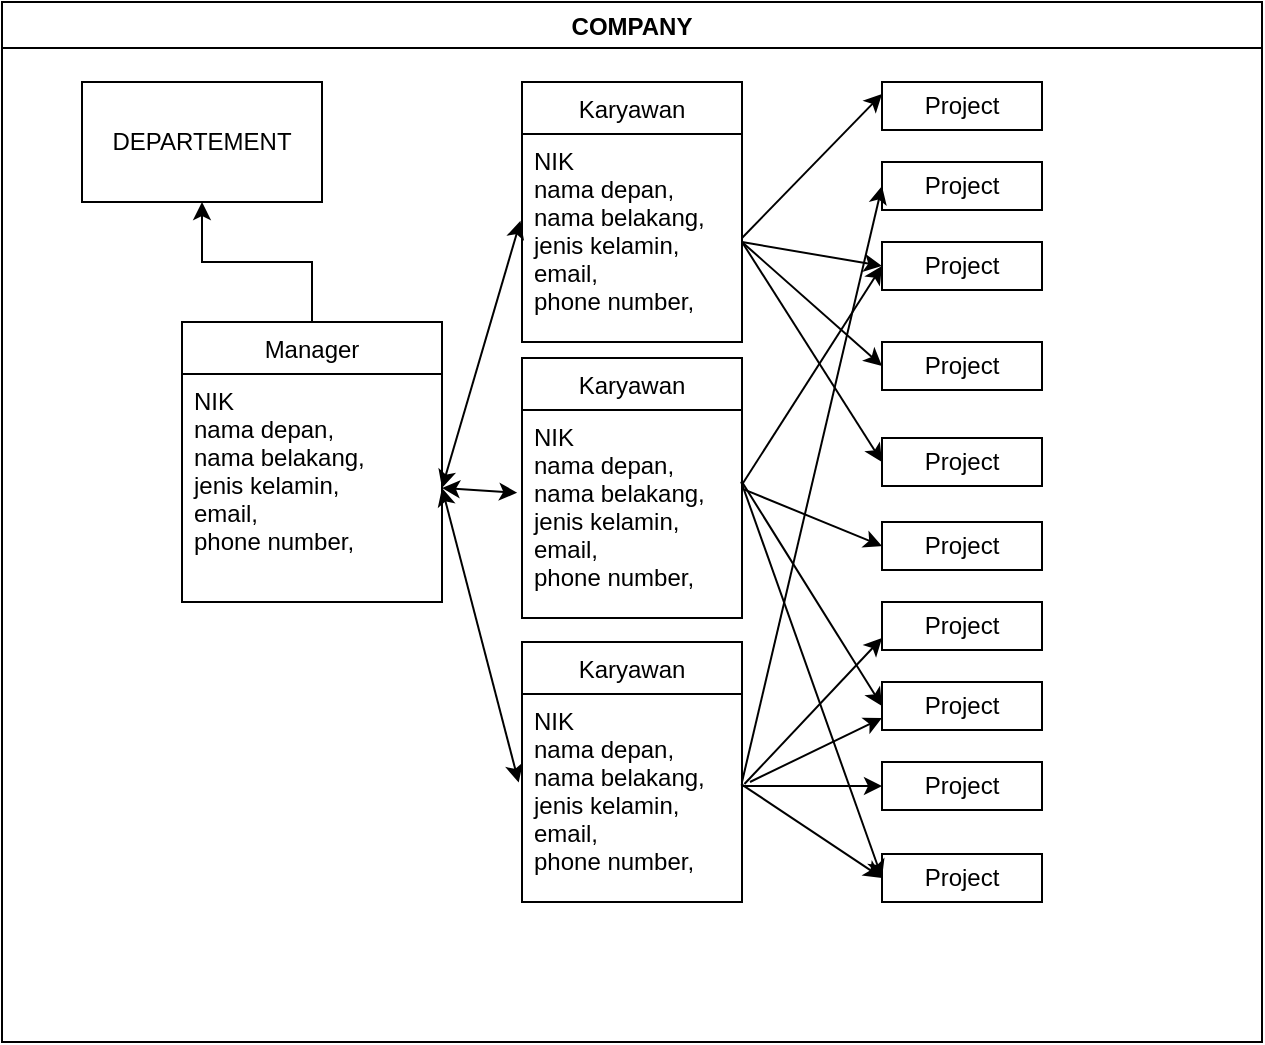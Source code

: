 <mxfile version="14.3.0" type="github">
  <diagram id="z4AMhk3ZuXy9Z-CBa4G0" name="Page-1">
    <mxGraphModel dx="998" dy="580" grid="1" gridSize="10" guides="1" tooltips="1" connect="1" arrows="1" fold="1" page="1" pageScale="1" pageWidth="850" pageHeight="1100" math="0" shadow="0">
      <root>
        <mxCell id="0" />
        <mxCell id="1" parent="0" />
        <mxCell id="fY4K_UggZufUkf1pUBYy-13" value="COMPANY" style="swimlane;" vertex="1" parent="1">
          <mxGeometry x="90" y="20" width="630" height="520" as="geometry" />
        </mxCell>
        <UserObject label="DEPARTEMENT" treeRoot="1" id="fY4K_UggZufUkf1pUBYy-14">
          <mxCell style="whiteSpace=wrap;html=1;align=center;treeFolding=1;treeMoving=1;newEdgeStyle={&quot;edgeStyle&quot;:&quot;elbowEdgeStyle&quot;,&quot;startArrow&quot;:&quot;none&quot;,&quot;endArrow&quot;:&quot;none&quot;};" vertex="1" parent="fY4K_UggZufUkf1pUBYy-13">
            <mxGeometry x="40" y="40" width="120" height="60" as="geometry" />
          </mxCell>
        </UserObject>
        <mxCell id="fY4K_UggZufUkf1pUBYy-19" style="edgeStyle=orthogonalEdgeStyle;rounded=0;orthogonalLoop=1;jettySize=auto;html=1;entryX=0.5;entryY=1;entryDx=0;entryDy=0;" edge="1" parent="fY4K_UggZufUkf1pUBYy-13" source="fY4K_UggZufUkf1pUBYy-17" target="fY4K_UggZufUkf1pUBYy-14">
          <mxGeometry relative="1" as="geometry" />
        </mxCell>
        <mxCell id="fY4K_UggZufUkf1pUBYy-17" value="Manager" style="swimlane;fontStyle=0;childLayout=stackLayout;horizontal=1;startSize=26;fillColor=none;horizontalStack=0;resizeParent=1;resizeParentMax=0;resizeLast=0;collapsible=1;marginBottom=0;" vertex="1" parent="fY4K_UggZufUkf1pUBYy-13">
          <mxGeometry x="90" y="160" width="130" height="140" as="geometry" />
        </mxCell>
        <mxCell id="fY4K_UggZufUkf1pUBYy-18" value="NIK&#xa;nama depan,&#xa;nama belakang,&#xa;jenis kelamin,&#xa;email,&#xa;phone number," style="text;strokeColor=none;fillColor=none;align=left;verticalAlign=top;spacingLeft=4;spacingRight=4;overflow=hidden;rotatable=0;points=[[0,0.5],[1,0.5]];portConstraint=eastwest;" vertex="1" parent="fY4K_UggZufUkf1pUBYy-17">
          <mxGeometry y="26" width="130" height="114" as="geometry" />
        </mxCell>
        <mxCell id="fY4K_UggZufUkf1pUBYy-21" value="Karyawan" style="swimlane;fontStyle=0;childLayout=stackLayout;horizontal=1;startSize=26;fillColor=none;horizontalStack=0;resizeParent=1;resizeParentMax=0;resizeLast=0;collapsible=1;marginBottom=0;" vertex="1" parent="fY4K_UggZufUkf1pUBYy-13">
          <mxGeometry x="260" y="320" width="110" height="130" as="geometry" />
        </mxCell>
        <mxCell id="fY4K_UggZufUkf1pUBYy-22" value="NIK&#xa;nama depan,&#xa;nama belakang,&#xa;jenis kelamin,&#xa;email,&#xa;phone number," style="text;strokeColor=none;fillColor=none;align=left;verticalAlign=top;spacingLeft=4;spacingRight=4;overflow=hidden;rotatable=0;points=[[0,0.5],[1,0.5]];portConstraint=eastwest;" vertex="1" parent="fY4K_UggZufUkf1pUBYy-21">
          <mxGeometry y="26" width="110" height="104" as="geometry" />
        </mxCell>
        <mxCell id="fY4K_UggZufUkf1pUBYy-25" value="Karyawan" style="swimlane;fontStyle=0;childLayout=stackLayout;horizontal=1;startSize=26;fillColor=none;horizontalStack=0;resizeParent=1;resizeParentMax=0;resizeLast=0;collapsible=1;marginBottom=0;" vertex="1" parent="fY4K_UggZufUkf1pUBYy-13">
          <mxGeometry x="260" y="178" width="110" height="130" as="geometry" />
        </mxCell>
        <mxCell id="fY4K_UggZufUkf1pUBYy-26" value="NIK&#xa;nama depan,&#xa;nama belakang,&#xa;jenis kelamin,&#xa;email,&#xa;phone number," style="text;strokeColor=none;fillColor=none;align=left;verticalAlign=top;spacingLeft=4;spacingRight=4;overflow=hidden;rotatable=0;points=[[0,0.5],[1,0.5]];portConstraint=eastwest;" vertex="1" parent="fY4K_UggZufUkf1pUBYy-25">
          <mxGeometry y="26" width="110" height="104" as="geometry" />
        </mxCell>
        <mxCell id="fY4K_UggZufUkf1pUBYy-27" value="Karyawan" style="swimlane;fontStyle=0;childLayout=stackLayout;horizontal=1;startSize=26;fillColor=none;horizontalStack=0;resizeParent=1;resizeParentMax=0;resizeLast=0;collapsible=1;marginBottom=0;" vertex="1" parent="fY4K_UggZufUkf1pUBYy-13">
          <mxGeometry x="260" y="40" width="110" height="130" as="geometry" />
        </mxCell>
        <mxCell id="fY4K_UggZufUkf1pUBYy-28" value="NIK&#xa;nama depan,&#xa;nama belakang,&#xa;jenis kelamin,&#xa;email,&#xa;phone number," style="text;strokeColor=none;fillColor=none;align=left;verticalAlign=top;spacingLeft=4;spacingRight=4;overflow=hidden;rotatable=0;points=[[0,0.5],[1,0.5]];portConstraint=eastwest;" vertex="1" parent="fY4K_UggZufUkf1pUBYy-27">
          <mxGeometry y="26" width="110" height="104" as="geometry" />
        </mxCell>
        <UserObject label="Project" treeRoot="1" id="fY4K_UggZufUkf1pUBYy-32">
          <mxCell style="whiteSpace=wrap;html=1;align=center;treeFolding=1;treeMoving=1;newEdgeStyle={&quot;edgeStyle&quot;:&quot;elbowEdgeStyle&quot;,&quot;startArrow&quot;:&quot;none&quot;,&quot;endArrow&quot;:&quot;none&quot;};" vertex="1" parent="fY4K_UggZufUkf1pUBYy-13">
            <mxGeometry x="440" y="40" width="80" height="24" as="geometry" />
          </mxCell>
        </UserObject>
        <UserObject label="Project" treeRoot="1" id="fY4K_UggZufUkf1pUBYy-65">
          <mxCell style="whiteSpace=wrap;html=1;align=center;treeFolding=1;treeMoving=1;newEdgeStyle={&quot;edgeStyle&quot;:&quot;elbowEdgeStyle&quot;,&quot;startArrow&quot;:&quot;none&quot;,&quot;endArrow&quot;:&quot;none&quot;};" vertex="1" parent="fY4K_UggZufUkf1pUBYy-13">
            <mxGeometry x="440" y="80" width="80" height="24" as="geometry" />
          </mxCell>
        </UserObject>
        <UserObject label="Project" treeRoot="1" id="fY4K_UggZufUkf1pUBYy-66">
          <mxCell style="whiteSpace=wrap;html=1;align=center;treeFolding=1;treeMoving=1;newEdgeStyle={&quot;edgeStyle&quot;:&quot;elbowEdgeStyle&quot;,&quot;startArrow&quot;:&quot;none&quot;,&quot;endArrow&quot;:&quot;none&quot;};" vertex="1" parent="fY4K_UggZufUkf1pUBYy-13">
            <mxGeometry x="440" y="120" width="80" height="24" as="geometry" />
          </mxCell>
        </UserObject>
        <UserObject label="Project" treeRoot="1" id="fY4K_UggZufUkf1pUBYy-67">
          <mxCell style="whiteSpace=wrap;html=1;align=center;treeFolding=1;treeMoving=1;newEdgeStyle={&quot;edgeStyle&quot;:&quot;elbowEdgeStyle&quot;,&quot;startArrow&quot;:&quot;none&quot;,&quot;endArrow&quot;:&quot;none&quot;};" vertex="1" parent="fY4K_UggZufUkf1pUBYy-13">
            <mxGeometry x="440" y="170" width="80" height="24" as="geometry" />
          </mxCell>
        </UserObject>
        <UserObject label="Project" treeRoot="1" id="fY4K_UggZufUkf1pUBYy-68">
          <mxCell style="whiteSpace=wrap;html=1;align=center;treeFolding=1;treeMoving=1;newEdgeStyle={&quot;edgeStyle&quot;:&quot;elbowEdgeStyle&quot;,&quot;startArrow&quot;:&quot;none&quot;,&quot;endArrow&quot;:&quot;none&quot;};" vertex="1" parent="fY4K_UggZufUkf1pUBYy-13">
            <mxGeometry x="440" y="218" width="80" height="24" as="geometry" />
          </mxCell>
        </UserObject>
        <UserObject label="Project" treeRoot="1" id="fY4K_UggZufUkf1pUBYy-69">
          <mxCell style="whiteSpace=wrap;html=1;align=center;treeFolding=1;treeMoving=1;newEdgeStyle={&quot;edgeStyle&quot;:&quot;elbowEdgeStyle&quot;,&quot;startArrow&quot;:&quot;none&quot;,&quot;endArrow&quot;:&quot;none&quot;};" vertex="1" parent="fY4K_UggZufUkf1pUBYy-13">
            <mxGeometry x="440" y="260" width="80" height="24" as="geometry" />
          </mxCell>
        </UserObject>
        <UserObject label="Project" treeRoot="1" id="fY4K_UggZufUkf1pUBYy-70">
          <mxCell style="whiteSpace=wrap;html=1;align=center;treeFolding=1;treeMoving=1;newEdgeStyle={&quot;edgeStyle&quot;:&quot;elbowEdgeStyle&quot;,&quot;startArrow&quot;:&quot;none&quot;,&quot;endArrow&quot;:&quot;none&quot;};" vertex="1" parent="fY4K_UggZufUkf1pUBYy-13">
            <mxGeometry x="440" y="300" width="80" height="24" as="geometry" />
          </mxCell>
        </UserObject>
        <UserObject label="Project" treeRoot="1" id="fY4K_UggZufUkf1pUBYy-71">
          <mxCell style="whiteSpace=wrap;html=1;align=center;treeFolding=1;treeMoving=1;newEdgeStyle={&quot;edgeStyle&quot;:&quot;elbowEdgeStyle&quot;,&quot;startArrow&quot;:&quot;none&quot;,&quot;endArrow&quot;:&quot;none&quot;};" vertex="1" parent="fY4K_UggZufUkf1pUBYy-13">
            <mxGeometry x="440" y="380" width="80" height="24" as="geometry" />
          </mxCell>
        </UserObject>
        <UserObject label="Project" treeRoot="1" id="fY4K_UggZufUkf1pUBYy-72">
          <mxCell style="whiteSpace=wrap;html=1;align=center;treeFolding=1;treeMoving=1;newEdgeStyle={&quot;edgeStyle&quot;:&quot;elbowEdgeStyle&quot;,&quot;startArrow&quot;:&quot;none&quot;,&quot;endArrow&quot;:&quot;none&quot;};" vertex="1" parent="fY4K_UggZufUkf1pUBYy-13">
            <mxGeometry x="440" y="426" width="80" height="24" as="geometry" />
          </mxCell>
        </UserObject>
        <UserObject label="Project" treeRoot="1" id="fY4K_UggZufUkf1pUBYy-73">
          <mxCell style="whiteSpace=wrap;html=1;align=center;treeFolding=1;treeMoving=1;newEdgeStyle={&quot;edgeStyle&quot;:&quot;elbowEdgeStyle&quot;,&quot;startArrow&quot;:&quot;none&quot;,&quot;endArrow&quot;:&quot;none&quot;};" vertex="1" parent="fY4K_UggZufUkf1pUBYy-13">
            <mxGeometry x="440" y="340" width="80" height="24" as="geometry" />
          </mxCell>
        </UserObject>
        <mxCell id="fY4K_UggZufUkf1pUBYy-78" value="" style="endArrow=classic;startArrow=classic;html=1;entryX=-0.007;entryY=0.417;entryDx=0;entryDy=0;entryPerimeter=0;exitX=1;exitY=0.5;exitDx=0;exitDy=0;" edge="1" parent="fY4K_UggZufUkf1pUBYy-13" source="fY4K_UggZufUkf1pUBYy-18" target="fY4K_UggZufUkf1pUBYy-28">
          <mxGeometry width="50" height="50" relative="1" as="geometry">
            <mxPoint x="100" y="390" as="sourcePoint" />
            <mxPoint x="150" y="340" as="targetPoint" />
          </mxGeometry>
        </mxCell>
        <mxCell id="fY4K_UggZufUkf1pUBYy-79" value="" style="endArrow=classic;startArrow=classic;html=1;entryX=-0.022;entryY=0.398;entryDx=0;entryDy=0;entryPerimeter=0;exitX=1;exitY=0.5;exitDx=0;exitDy=0;" edge="1" parent="fY4K_UggZufUkf1pUBYy-13" source="fY4K_UggZufUkf1pUBYy-18" target="fY4K_UggZufUkf1pUBYy-26">
          <mxGeometry width="50" height="50" relative="1" as="geometry">
            <mxPoint x="120" y="410" as="sourcePoint" />
            <mxPoint x="170" y="360" as="targetPoint" />
          </mxGeometry>
        </mxCell>
        <mxCell id="fY4K_UggZufUkf1pUBYy-80" value="" style="endArrow=classic;startArrow=classic;html=1;entryX=-0.015;entryY=0.425;entryDx=0;entryDy=0;entryPerimeter=0;exitX=1;exitY=0.5;exitDx=0;exitDy=0;" edge="1" parent="fY4K_UggZufUkf1pUBYy-13" source="fY4K_UggZufUkf1pUBYy-18" target="fY4K_UggZufUkf1pUBYy-22">
          <mxGeometry width="50" height="50" relative="1" as="geometry">
            <mxPoint x="140" y="430" as="sourcePoint" />
            <mxPoint x="190" y="380" as="targetPoint" />
          </mxGeometry>
        </mxCell>
        <mxCell id="fY4K_UggZufUkf1pUBYy-81" value="" style="endArrow=classic;html=1;entryX=0;entryY=0.25;entryDx=0;entryDy=0;exitX=1;exitY=0.5;exitDx=0;exitDy=0;" edge="1" parent="fY4K_UggZufUkf1pUBYy-13" source="fY4K_UggZufUkf1pUBYy-28" target="fY4K_UggZufUkf1pUBYy-32">
          <mxGeometry width="50" height="50" relative="1" as="geometry">
            <mxPoint x="110" y="440" as="sourcePoint" />
            <mxPoint x="160" y="390" as="targetPoint" />
          </mxGeometry>
        </mxCell>
        <mxCell id="fY4K_UggZufUkf1pUBYy-82" value="" style="endArrow=classic;html=1;entryX=0;entryY=0.5;entryDx=0;entryDy=0;exitX=1.004;exitY=0.352;exitDx=0;exitDy=0;exitPerimeter=0;" edge="1" parent="fY4K_UggZufUkf1pUBYy-13" source="fY4K_UggZufUkf1pUBYy-26" target="fY4K_UggZufUkf1pUBYy-66">
          <mxGeometry width="50" height="50" relative="1" as="geometry">
            <mxPoint x="380" y="200" as="sourcePoint" />
            <mxPoint x="430" y="150" as="targetPoint" />
          </mxGeometry>
        </mxCell>
        <mxCell id="fY4K_UggZufUkf1pUBYy-83" value="" style="endArrow=classic;html=1;entryX=0;entryY=0.5;entryDx=0;entryDy=0;" edge="1" parent="fY4K_UggZufUkf1pUBYy-13" target="fY4K_UggZufUkf1pUBYy-66">
          <mxGeometry width="50" height="50" relative="1" as="geometry">
            <mxPoint x="370" y="120" as="sourcePoint" />
            <mxPoint x="160" y="330" as="targetPoint" />
          </mxGeometry>
        </mxCell>
        <mxCell id="fY4K_UggZufUkf1pUBYy-84" value="" style="endArrow=classic;html=1;entryX=0;entryY=0.5;entryDx=0;entryDy=0;exitX=1.011;exitY=0.383;exitDx=0;exitDy=0;exitPerimeter=0;" edge="1" parent="fY4K_UggZufUkf1pUBYy-13" source="fY4K_UggZufUkf1pUBYy-26" target="fY4K_UggZufUkf1pUBYy-69">
          <mxGeometry width="50" height="50" relative="1" as="geometry">
            <mxPoint x="160" y="420" as="sourcePoint" />
            <mxPoint x="210" y="370" as="targetPoint" />
          </mxGeometry>
        </mxCell>
        <mxCell id="fY4K_UggZufUkf1pUBYy-85" value="" style="endArrow=classic;html=1;entryX=0;entryY=0.75;entryDx=0;entryDy=0;exitX=1.011;exitY=0.433;exitDx=0;exitDy=0;exitPerimeter=0;" edge="1" parent="fY4K_UggZufUkf1pUBYy-13" source="fY4K_UggZufUkf1pUBYy-22" target="fY4K_UggZufUkf1pUBYy-70">
          <mxGeometry width="50" height="50" relative="1" as="geometry">
            <mxPoint x="130" y="480" as="sourcePoint" />
            <mxPoint x="180" y="430" as="targetPoint" />
          </mxGeometry>
        </mxCell>
        <mxCell id="fY4K_UggZufUkf1pUBYy-86" value="" style="endArrow=classic;html=1;entryX=0;entryY=0.75;entryDx=0;entryDy=0;" edge="1" parent="fY4K_UggZufUkf1pUBYy-13" target="fY4K_UggZufUkf1pUBYy-73">
          <mxGeometry width="50" height="50" relative="1" as="geometry">
            <mxPoint x="374" y="390" as="sourcePoint" />
            <mxPoint x="170" y="390" as="targetPoint" />
          </mxGeometry>
        </mxCell>
        <mxCell id="fY4K_UggZufUkf1pUBYy-87" value="" style="endArrow=classic;html=1;entryX=0;entryY=0.5;entryDx=0;entryDy=0;" edge="1" parent="fY4K_UggZufUkf1pUBYy-13" target="fY4K_UggZufUkf1pUBYy-71">
          <mxGeometry width="50" height="50" relative="1" as="geometry">
            <mxPoint x="370" y="392" as="sourcePoint" />
            <mxPoint x="160" y="360" as="targetPoint" />
          </mxGeometry>
        </mxCell>
        <mxCell id="fY4K_UggZufUkf1pUBYy-88" value="" style="endArrow=classic;html=1;entryX=0;entryY=0.5;entryDx=0;entryDy=0;exitX=0.996;exitY=0.433;exitDx=0;exitDy=0;exitPerimeter=0;" edge="1" parent="fY4K_UggZufUkf1pUBYy-13" source="fY4K_UggZufUkf1pUBYy-22" target="fY4K_UggZufUkf1pUBYy-72">
          <mxGeometry width="50" height="50" relative="1" as="geometry">
            <mxPoint x="90" y="410" as="sourcePoint" />
            <mxPoint x="140" y="360" as="targetPoint" />
          </mxGeometry>
        </mxCell>
        <mxCell id="fY4K_UggZufUkf1pUBYy-89" value="" style="endArrow=classic;html=1;entryX=0;entryY=0.5;entryDx=0;entryDy=0;" edge="1" parent="fY4K_UggZufUkf1pUBYy-13" target="fY4K_UggZufUkf1pUBYy-73">
          <mxGeometry width="50" height="50" relative="1" as="geometry">
            <mxPoint x="370" y="240" as="sourcePoint" />
            <mxPoint x="180" y="410" as="targetPoint" />
          </mxGeometry>
        </mxCell>
        <mxCell id="fY4K_UggZufUkf1pUBYy-90" value="" style="endArrow=classic;html=1;entryX=0;entryY=0.5;entryDx=0;entryDy=0;exitX=0.996;exitY=0.344;exitDx=0;exitDy=0;exitPerimeter=0;" edge="1" parent="fY4K_UggZufUkf1pUBYy-13" source="fY4K_UggZufUkf1pUBYy-26" target="fY4K_UggZufUkf1pUBYy-72">
          <mxGeometry width="50" height="50" relative="1" as="geometry">
            <mxPoint x="110" y="420" as="sourcePoint" />
            <mxPoint x="160" y="370" as="targetPoint" />
          </mxGeometry>
        </mxCell>
        <mxCell id="fY4K_UggZufUkf1pUBYy-91" value="" style="endArrow=classic;html=1;entryX=0;entryY=0.5;entryDx=0;entryDy=0;" edge="1" parent="fY4K_UggZufUkf1pUBYy-13" target="fY4K_UggZufUkf1pUBYy-65">
          <mxGeometry width="50" height="50" relative="1" as="geometry">
            <mxPoint x="370" y="390" as="sourcePoint" />
            <mxPoint x="170" y="370" as="targetPoint" />
          </mxGeometry>
        </mxCell>
        <mxCell id="fY4K_UggZufUkf1pUBYy-92" value="" style="endArrow=classic;html=1;entryX=0;entryY=0.5;entryDx=0;entryDy=0;" edge="1" parent="fY4K_UggZufUkf1pUBYy-13" target="fY4K_UggZufUkf1pUBYy-68">
          <mxGeometry width="50" height="50" relative="1" as="geometry">
            <mxPoint x="370" y="120" as="sourcePoint" />
            <mxPoint x="140" y="390" as="targetPoint" />
          </mxGeometry>
        </mxCell>
        <mxCell id="fY4K_UggZufUkf1pUBYy-93" value="" style="endArrow=classic;html=1;entryX=0;entryY=0.5;entryDx=0;entryDy=0;" edge="1" parent="fY4K_UggZufUkf1pUBYy-13" target="fY4K_UggZufUkf1pUBYy-67">
          <mxGeometry width="50" height="50" relative="1" as="geometry">
            <mxPoint x="370" y="120" as="sourcePoint" />
            <mxPoint x="100" y="340" as="targetPoint" />
          </mxGeometry>
        </mxCell>
      </root>
    </mxGraphModel>
  </diagram>
</mxfile>
